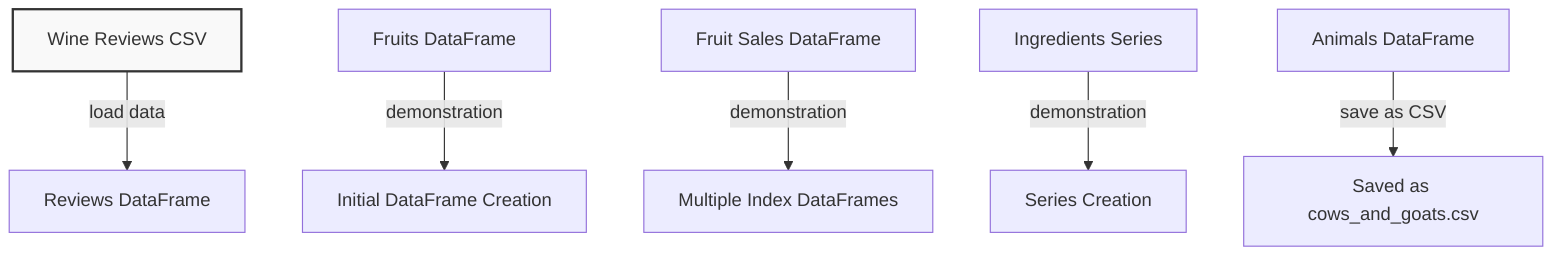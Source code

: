 flowchart TD
    %% Node for the CSV file data source
    A["Wine Reviews CSV"] -->|load data| B[Reviews DataFrame]
    %% Node for fruits DataFrame
    C["Fruits DataFrame"] -->|demonstration| D[Initial DataFrame Creation]
    %% Node for fruit_sales DataFrame
    E["Fruit Sales DataFrame"] -->|demonstration| F[Multiple Index DataFrames]
    %% Node for ingredients Series
    G["Ingredients Series"] -->|demonstration| H[Series Creation]
    %% Node for animals DataFrame
    I["Animals DataFrame"] -->|save as CSV| J[Saved as cows_and_goats.csv]

    %% Add explanations
    classDef csv fill:#f9f9f9,stroke:#333,stroke-width:2px;
    class A csv;